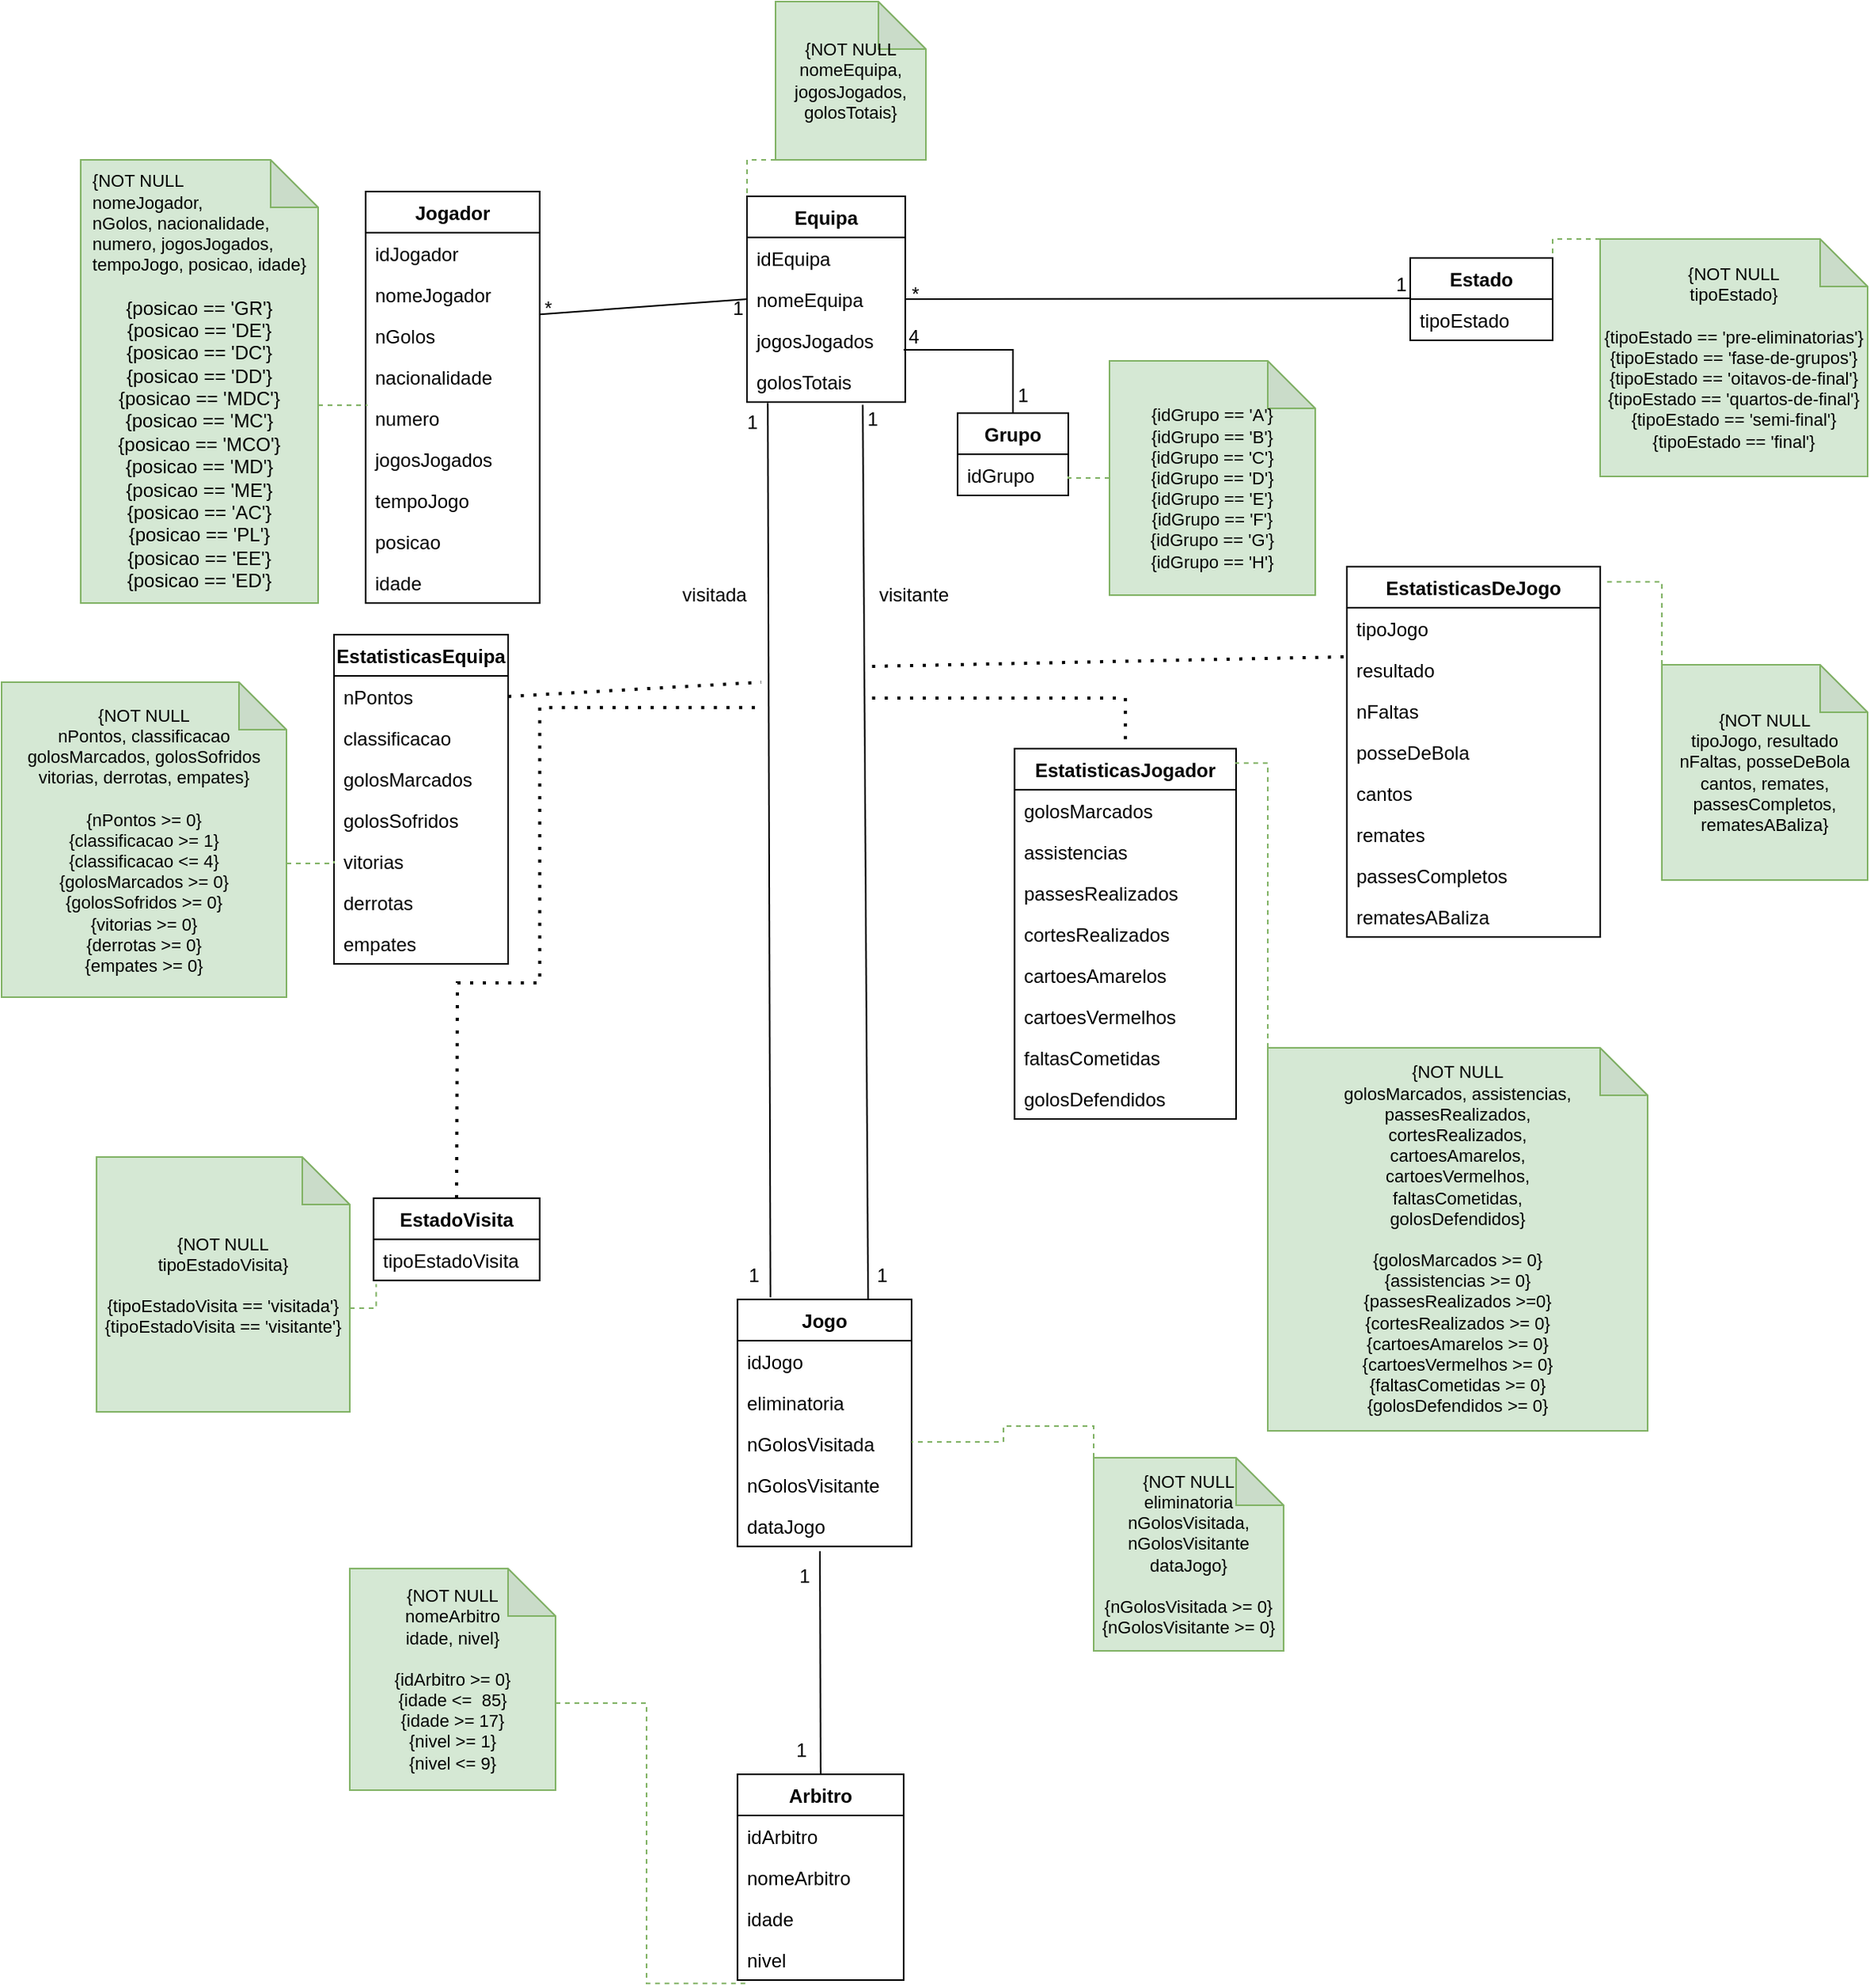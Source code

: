 <mxfile version="20.5.3" type="device"><diagram id="C5RBs43oDa-KdzZeNtuy" name="Page-1"><mxGraphModel dx="2500" dy="2087" grid="1" gridSize="10" guides="1" tooltips="1" connect="1" arrows="1" fold="1" page="1" pageScale="1" pageWidth="827" pageHeight="1169" math="0" shadow="0"><root><mxCell id="WIyWlLk6GJQsqaUBKTNV-0"/><mxCell id="WIyWlLk6GJQsqaUBKTNV-1" parent="WIyWlLk6GJQsqaUBKTNV-0"/><mxCell id="Cz0oybz0g2GYd21km1PJ-0" value="Equipa" style="swimlane;fontStyle=1;align=center;verticalAlign=top;childLayout=stackLayout;horizontal=1;startSize=26;horizontalStack=0;resizeParent=1;resizeParentMax=0;resizeLast=0;collapsible=1;marginBottom=0;" parent="WIyWlLk6GJQsqaUBKTNV-1" vertex="1"><mxGeometry x="281" y="23" width="100" height="130" as="geometry"/></mxCell><mxCell id="uIiAJPPvVpf5JH_94CJn-1" value="idEquipa" style="text;strokeColor=none;fillColor=none;align=left;verticalAlign=top;spacingLeft=4;spacingRight=4;overflow=hidden;rotatable=0;points=[[0,0.5],[1,0.5]];portConstraint=eastwest;" vertex="1" parent="Cz0oybz0g2GYd21km1PJ-0"><mxGeometry y="26" width="100" height="26" as="geometry"/></mxCell><mxCell id="Cz0oybz0g2GYd21km1PJ-7" value="nomeEquipa" style="text;strokeColor=none;fillColor=none;align=left;verticalAlign=top;spacingLeft=4;spacingRight=4;overflow=hidden;rotatable=0;points=[[0,0.5],[1,0.5]];portConstraint=eastwest;fontStyle=0" parent="Cz0oybz0g2GYd21km1PJ-0" vertex="1"><mxGeometry y="52" width="100" height="26" as="geometry"/></mxCell><mxCell id="Cz0oybz0g2GYd21km1PJ-1" value="jogosJogados" style="text;strokeColor=none;fillColor=none;align=left;verticalAlign=top;spacingLeft=4;spacingRight=4;overflow=hidden;rotatable=0;points=[[0,0.5],[1,0.5]];portConstraint=eastwest;" parent="Cz0oybz0g2GYd21km1PJ-0" vertex="1"><mxGeometry y="78" width="100" height="26" as="geometry"/></mxCell><mxCell id="Cz0oybz0g2GYd21km1PJ-4" value="golosTotais" style="text;strokeColor=none;fillColor=none;align=left;verticalAlign=top;spacingLeft=4;spacingRight=4;overflow=hidden;rotatable=0;points=[[0,0.5],[1,0.5]];portConstraint=eastwest;" parent="Cz0oybz0g2GYd21km1PJ-0" vertex="1"><mxGeometry y="104" width="100" height="26" as="geometry"/></mxCell><mxCell id="Cz0oybz0g2GYd21km1PJ-8" value="Jogador" style="swimlane;fontStyle=1;align=center;verticalAlign=top;childLayout=stackLayout;horizontal=1;startSize=26;horizontalStack=0;resizeParent=1;resizeParentMax=0;resizeLast=0;collapsible=1;marginBottom=0;" parent="WIyWlLk6GJQsqaUBKTNV-1" vertex="1"><mxGeometry x="40" y="20" width="110" height="260" as="geometry"/></mxCell><mxCell id="MCsChjTjPJkmf7tyackB-13" value="idJogador" style="text;strokeColor=none;fillColor=none;align=left;verticalAlign=top;spacingLeft=4;spacingRight=4;overflow=hidden;rotatable=0;points=[[0,0.5],[1,0.5]];portConstraint=eastwest;" parent="Cz0oybz0g2GYd21km1PJ-8" vertex="1"><mxGeometry y="26" width="110" height="26" as="geometry"/></mxCell><mxCell id="Cz0oybz0g2GYd21km1PJ-9" value="nomeJogador" style="text;strokeColor=none;fillColor=none;align=left;verticalAlign=top;spacingLeft=4;spacingRight=4;overflow=hidden;rotatable=0;points=[[0,0.5],[1,0.5]];portConstraint=eastwest;" parent="Cz0oybz0g2GYd21km1PJ-8" vertex="1"><mxGeometry y="52" width="110" height="26" as="geometry"/></mxCell><mxCell id="Cz0oybz0g2GYd21km1PJ-12" value="nGolos" style="text;strokeColor=none;fillColor=none;align=left;verticalAlign=top;spacingLeft=4;spacingRight=4;overflow=hidden;rotatable=0;points=[[0,0.5],[1,0.5]];portConstraint=eastwest;" parent="Cz0oybz0g2GYd21km1PJ-8" vertex="1"><mxGeometry y="78" width="110" height="26" as="geometry"/></mxCell><mxCell id="Cz0oybz0g2GYd21km1PJ-13" value="nacionalidade" style="text;strokeColor=none;fillColor=none;align=left;verticalAlign=top;spacingLeft=4;spacingRight=4;overflow=hidden;rotatable=0;points=[[0,0.5],[1,0.5]];portConstraint=eastwest;" parent="Cz0oybz0g2GYd21km1PJ-8" vertex="1"><mxGeometry y="104" width="110" height="26" as="geometry"/></mxCell><mxCell id="Cz0oybz0g2GYd21km1PJ-14" value="numero" style="text;strokeColor=none;fillColor=none;align=left;verticalAlign=top;spacingLeft=4;spacingRight=4;overflow=hidden;rotatable=0;points=[[0,0.5],[1,0.5]];portConstraint=eastwest;" parent="Cz0oybz0g2GYd21km1PJ-8" vertex="1"><mxGeometry y="130" width="110" height="26" as="geometry"/></mxCell><mxCell id="Cz0oybz0g2GYd21km1PJ-15" value="jogosJogados" style="text;strokeColor=none;fillColor=none;align=left;verticalAlign=top;spacingLeft=4;spacingRight=4;overflow=hidden;rotatable=0;points=[[0,0.5],[1,0.5]];portConstraint=eastwest;" parent="Cz0oybz0g2GYd21km1PJ-8" vertex="1"><mxGeometry y="156" width="110" height="26" as="geometry"/></mxCell><mxCell id="Cz0oybz0g2GYd21km1PJ-16" value="tempoJogo" style="text;strokeColor=none;fillColor=none;align=left;verticalAlign=top;spacingLeft=4;spacingRight=4;overflow=hidden;rotatable=0;points=[[0,0.5],[1,0.5]];portConstraint=eastwest;" parent="Cz0oybz0g2GYd21km1PJ-8" vertex="1"><mxGeometry y="182" width="110" height="26" as="geometry"/></mxCell><mxCell id="BTxX9rJVtHDKapwDIA73-15" value="posicao" style="text;strokeColor=none;fillColor=none;align=left;verticalAlign=top;spacingLeft=4;spacingRight=4;overflow=hidden;rotatable=0;points=[[0,0.5],[1,0.5]];portConstraint=eastwest;" parent="Cz0oybz0g2GYd21km1PJ-8" vertex="1"><mxGeometry y="208" width="110" height="26" as="geometry"/></mxCell><mxCell id="MCsChjTjPJkmf7tyackB-9" value="idade" style="text;strokeColor=none;fillColor=none;align=left;verticalAlign=top;spacingLeft=4;spacingRight=4;overflow=hidden;rotatable=0;points=[[0,0.5],[1,0.5]];portConstraint=eastwest;" parent="Cz0oybz0g2GYd21km1PJ-8" vertex="1"><mxGeometry y="234" width="110" height="26" as="geometry"/></mxCell><mxCell id="Cz0oybz0g2GYd21km1PJ-17" value="" style="endArrow=none;html=1;rounded=0;entryX=0;entryY=0.5;entryDx=0;entryDy=0;exitX=1.001;exitY=-0.016;exitDx=0;exitDy=0;exitPerimeter=0;" parent="WIyWlLk6GJQsqaUBKTNV-1" source="Cz0oybz0g2GYd21km1PJ-12" target="Cz0oybz0g2GYd21km1PJ-0" edge="1"><mxGeometry width="50" height="50" relative="1" as="geometry"><mxPoint x="170" y="170" as="sourcePoint"/><mxPoint x="220" y="120" as="targetPoint"/></mxGeometry></mxCell><mxCell id="Cz0oybz0g2GYd21km1PJ-18" value="Jogo" style="swimlane;fontStyle=1;align=center;verticalAlign=top;childLayout=stackLayout;horizontal=1;startSize=26;horizontalStack=0;resizeParent=1;resizeParentMax=0;resizeLast=0;collapsible=1;marginBottom=0;" parent="WIyWlLk6GJQsqaUBKTNV-1" vertex="1"><mxGeometry x="275" y="720" width="110" height="156" as="geometry"/></mxCell><mxCell id="Cz0oybz0g2GYd21km1PJ-22" value="idJogo" style="text;strokeColor=none;fillColor=none;align=left;verticalAlign=top;spacingLeft=4;spacingRight=4;overflow=hidden;rotatable=0;points=[[0,0.5],[1,0.5]];portConstraint=eastwest;" parent="Cz0oybz0g2GYd21km1PJ-18" vertex="1"><mxGeometry y="26" width="110" height="26" as="geometry"/></mxCell><mxCell id="Cz0oybz0g2GYd21km1PJ-33" value="eliminatoria" style="text;strokeColor=none;fillColor=none;align=left;verticalAlign=top;spacingLeft=4;spacingRight=4;overflow=hidden;rotatable=0;points=[[0,0.5],[1,0.5]];portConstraint=eastwest;" parent="Cz0oybz0g2GYd21km1PJ-18" vertex="1"><mxGeometry y="52" width="110" height="26" as="geometry"/></mxCell><mxCell id="BTxX9rJVtHDKapwDIA73-5" value="nGolosVisitada" style="text;strokeColor=none;fillColor=none;align=left;verticalAlign=top;spacingLeft=4;spacingRight=4;overflow=hidden;rotatable=0;points=[[0,0.5],[1,0.5]];portConstraint=eastwest;" parent="Cz0oybz0g2GYd21km1PJ-18" vertex="1"><mxGeometry y="78" width="110" height="26" as="geometry"/></mxCell><mxCell id="BTxX9rJVtHDKapwDIA73-4" value="nGolosVisitante" style="text;strokeColor=none;fillColor=none;align=left;verticalAlign=top;spacingLeft=4;spacingRight=4;overflow=hidden;rotatable=0;points=[[0,0.5],[1,0.5]];portConstraint=eastwest;" parent="Cz0oybz0g2GYd21km1PJ-18" vertex="1"><mxGeometry y="104" width="110" height="26" as="geometry"/></mxCell><mxCell id="BTxX9rJVtHDKapwDIA73-6" value="dataJogo" style="text;strokeColor=none;fillColor=none;align=left;verticalAlign=top;spacingLeft=4;spacingRight=4;overflow=hidden;rotatable=0;points=[[0,0.5],[1,0.5]];portConstraint=eastwest;" parent="Cz0oybz0g2GYd21km1PJ-18" vertex="1"><mxGeometry y="130" width="110" height="26" as="geometry"/></mxCell><mxCell id="Cz0oybz0g2GYd21km1PJ-34" value="" style="endArrow=none;html=1;rounded=0;entryX=0.131;entryY=1.023;entryDx=0;entryDy=0;entryPerimeter=0;exitX=0.189;exitY=-0.009;exitDx=0;exitDy=0;exitPerimeter=0;" parent="WIyWlLk6GJQsqaUBKTNV-1" source="Cz0oybz0g2GYd21km1PJ-18" target="Cz0oybz0g2GYd21km1PJ-4" edge="1"><mxGeometry width="50" height="50" relative="1" as="geometry"><mxPoint x="280" y="440" as="sourcePoint"/><mxPoint x="330" y="390" as="targetPoint"/></mxGeometry></mxCell><mxCell id="Cz0oybz0g2GYd21km1PJ-35" value="" style="endArrow=none;html=1;rounded=0;entryX=0.731;entryY=1.068;entryDx=0;entryDy=0;entryPerimeter=0;exitX=0.75;exitY=0;exitDx=0;exitDy=0;" parent="WIyWlLk6GJQsqaUBKTNV-1" source="Cz0oybz0g2GYd21km1PJ-18" target="Cz0oybz0g2GYd21km1PJ-4" edge="1"><mxGeometry width="50" height="50" relative="1" as="geometry"><mxPoint x="280" y="440" as="sourcePoint"/><mxPoint x="330" y="390" as="targetPoint"/></mxGeometry></mxCell><mxCell id="Cz0oybz0g2GYd21km1PJ-36" value="visitada" style="text;html=1;align=center;verticalAlign=middle;resizable=0;points=[];autosize=1;strokeColor=none;fillColor=none;" parent="WIyWlLk6GJQsqaUBKTNV-1" vertex="1"><mxGeometry x="230" y="260" width="60" height="30" as="geometry"/></mxCell><mxCell id="Cz0oybz0g2GYd21km1PJ-38" value="visitante" style="text;html=1;align=center;verticalAlign=middle;resizable=0;points=[];autosize=1;strokeColor=none;fillColor=none;" parent="WIyWlLk6GJQsqaUBKTNV-1" vertex="1"><mxGeometry x="351" y="260" width="70" height="30" as="geometry"/></mxCell><mxCell id="Cz0oybz0g2GYd21km1PJ-39" value="EstatisticasEquipa" style="swimlane;fontStyle=1;align=center;verticalAlign=top;childLayout=stackLayout;horizontal=1;startSize=26;horizontalStack=0;resizeParent=1;resizeParentMax=0;resizeLast=0;collapsible=1;marginBottom=0;" parent="WIyWlLk6GJQsqaUBKTNV-1" vertex="1"><mxGeometry x="20" y="300" width="110" height="208" as="geometry"/></mxCell><mxCell id="Cz0oybz0g2GYd21km1PJ-40" value="nPontos" style="text;strokeColor=none;fillColor=none;align=left;verticalAlign=top;spacingLeft=4;spacingRight=4;overflow=hidden;rotatable=0;points=[[0,0.5],[1,0.5]];portConstraint=eastwest;" parent="Cz0oybz0g2GYd21km1PJ-39" vertex="1"><mxGeometry y="26" width="110" height="26" as="geometry"/></mxCell><mxCell id="Cz0oybz0g2GYd21km1PJ-43" value="classificacao" style="text;strokeColor=none;fillColor=none;align=left;verticalAlign=top;spacingLeft=4;spacingRight=4;overflow=hidden;rotatable=0;points=[[0,0.5],[1,0.5]];portConstraint=eastwest;" parent="Cz0oybz0g2GYd21km1PJ-39" vertex="1"><mxGeometry y="52" width="110" height="26" as="geometry"/></mxCell><mxCell id="Cz0oybz0g2GYd21km1PJ-45" value="golosMarcados" style="text;strokeColor=none;fillColor=none;align=left;verticalAlign=top;spacingLeft=4;spacingRight=4;overflow=hidden;rotatable=0;points=[[0,0.5],[1,0.5]];portConstraint=eastwest;" parent="Cz0oybz0g2GYd21km1PJ-39" vertex="1"><mxGeometry y="78" width="110" height="26" as="geometry"/></mxCell><mxCell id="Cz0oybz0g2GYd21km1PJ-46" value="golosSofridos" style="text;strokeColor=none;fillColor=none;align=left;verticalAlign=top;spacingLeft=4;spacingRight=4;overflow=hidden;rotatable=0;points=[[0,0.5],[1,0.5]];portConstraint=eastwest;" parent="Cz0oybz0g2GYd21km1PJ-39" vertex="1"><mxGeometry y="104" width="110" height="26" as="geometry"/></mxCell><mxCell id="Cz0oybz0g2GYd21km1PJ-47" value="vitorias" style="text;strokeColor=none;fillColor=none;align=left;verticalAlign=top;spacingLeft=4;spacingRight=4;overflow=hidden;rotatable=0;points=[[0,0.5],[1,0.5]];portConstraint=eastwest;" parent="Cz0oybz0g2GYd21km1PJ-39" vertex="1"><mxGeometry y="130" width="110" height="26" as="geometry"/></mxCell><mxCell id="Cz0oybz0g2GYd21km1PJ-48" value="derrotas" style="text;strokeColor=none;fillColor=none;align=left;verticalAlign=top;spacingLeft=4;spacingRight=4;overflow=hidden;rotatable=0;points=[[0,0.5],[1,0.5]];portConstraint=eastwest;" parent="Cz0oybz0g2GYd21km1PJ-39" vertex="1"><mxGeometry y="156" width="110" height="26" as="geometry"/></mxCell><mxCell id="Cz0oybz0g2GYd21km1PJ-49" value="empates" style="text;strokeColor=none;fillColor=none;align=left;verticalAlign=top;spacingLeft=4;spacingRight=4;overflow=hidden;rotatable=0;points=[[0,0.5],[1,0.5]];portConstraint=eastwest;" parent="Cz0oybz0g2GYd21km1PJ-39" vertex="1"><mxGeometry y="182" width="110" height="26" as="geometry"/></mxCell><mxCell id="Cz0oybz0g2GYd21km1PJ-50" value="" style="endArrow=none;dashed=1;html=1;dashPattern=1 3;strokeWidth=2;rounded=0;exitX=1;exitY=0.5;exitDx=0;exitDy=0;" parent="WIyWlLk6GJQsqaUBKTNV-1" source="Cz0oybz0g2GYd21km1PJ-40" edge="1"><mxGeometry width="50" height="50" relative="1" as="geometry"><mxPoint x="220" y="390" as="sourcePoint"/><mxPoint x="290" y="330" as="targetPoint"/></mxGeometry></mxCell><mxCell id="Cz0oybz0g2GYd21km1PJ-51" value="*" style="text;html=1;align=center;verticalAlign=middle;resizable=0;points=[];autosize=1;strokeColor=none;fillColor=none;" parent="WIyWlLk6GJQsqaUBKTNV-1" vertex="1"><mxGeometry x="140" y="79" width="30" height="30" as="geometry"/></mxCell><mxCell id="Cz0oybz0g2GYd21km1PJ-52" value="1" style="text;html=1;align=center;verticalAlign=middle;resizable=0;points=[];autosize=1;strokeColor=none;fillColor=none;" parent="WIyWlLk6GJQsqaUBKTNV-1" vertex="1"><mxGeometry x="260" y="79" width="30" height="30" as="geometry"/></mxCell><mxCell id="Cz0oybz0g2GYd21km1PJ-53" value="Estado" style="swimlane;fontStyle=1;align=center;verticalAlign=top;childLayout=stackLayout;horizontal=1;startSize=26;horizontalStack=0;resizeParent=1;resizeParentMax=0;resizeLast=0;collapsible=1;marginBottom=0;" parent="WIyWlLk6GJQsqaUBKTNV-1" vertex="1"><mxGeometry x="700" y="62" width="90" height="52" as="geometry"/></mxCell><mxCell id="Cz0oybz0g2GYd21km1PJ-54" value="tipoEstado" style="text;strokeColor=none;fillColor=none;align=left;verticalAlign=top;spacingLeft=4;spacingRight=4;overflow=hidden;rotatable=0;points=[[0,0.5],[1,0.5]];portConstraint=eastwest;" parent="Cz0oybz0g2GYd21km1PJ-53" vertex="1"><mxGeometry y="26" width="90" height="26" as="geometry"/></mxCell><mxCell id="Cz0oybz0g2GYd21km1PJ-57" value="Grupo" style="swimlane;fontStyle=1;align=center;verticalAlign=top;childLayout=stackLayout;horizontal=1;startSize=26;horizontalStack=0;resizeParent=1;resizeParentMax=0;resizeLast=0;collapsible=1;marginBottom=0;" parent="WIyWlLk6GJQsqaUBKTNV-1" vertex="1"><mxGeometry x="414" y="160" width="70" height="52" as="geometry"/></mxCell><mxCell id="Cz0oybz0g2GYd21km1PJ-58" value="idGrupo" style="text;strokeColor=none;fillColor=none;align=left;verticalAlign=top;spacingLeft=4;spacingRight=4;overflow=hidden;rotatable=0;points=[[0,0.5],[1,0.5]];portConstraint=eastwest;" parent="Cz0oybz0g2GYd21km1PJ-57" vertex="1"><mxGeometry y="26" width="70" height="26" as="geometry"/></mxCell><mxCell id="Cz0oybz0g2GYd21km1PJ-61" value="" style="endArrow=none;html=1;rounded=0;exitX=1;exitY=0.5;exitDx=0;exitDy=0;entryX=0.002;entryY=-0.018;entryDx=0;entryDy=0;entryPerimeter=0;" parent="WIyWlLk6GJQsqaUBKTNV-1" source="Cz0oybz0g2GYd21km1PJ-7" target="Cz0oybz0g2GYd21km1PJ-54" edge="1"><mxGeometry width="50" height="50" relative="1" as="geometry"><mxPoint x="430" y="140" as="sourcePoint"/><mxPoint x="480" y="90" as="targetPoint"/></mxGeometry></mxCell><mxCell id="Cz0oybz0g2GYd21km1PJ-62" value="" style="endArrow=none;html=1;rounded=0;entryX=0.5;entryY=0;entryDx=0;entryDy=0;" parent="WIyWlLk6GJQsqaUBKTNV-1" target="Cz0oybz0g2GYd21km1PJ-57" edge="1"><mxGeometry width="50" height="50" relative="1" as="geometry"><mxPoint x="380" y="120" as="sourcePoint"/><mxPoint x="430" y="120" as="targetPoint"/><Array as="points"><mxPoint x="449" y="120"/></Array></mxGeometry></mxCell><mxCell id="Cz0oybz0g2GYd21km1PJ-71" value="*" style="text;html=1;align=center;verticalAlign=middle;resizable=0;points=[];autosize=1;strokeColor=none;fillColor=none;" parent="WIyWlLk6GJQsqaUBKTNV-1" vertex="1"><mxGeometry x="372" y="70" width="30" height="30" as="geometry"/></mxCell><mxCell id="Cz0oybz0g2GYd21km1PJ-72" value="1" style="text;html=1;align=center;verticalAlign=middle;resizable=0;points=[];autosize=1;strokeColor=none;fillColor=none;" parent="WIyWlLk6GJQsqaUBKTNV-1" vertex="1"><mxGeometry x="679" y="64" width="30" height="30" as="geometry"/></mxCell><mxCell id="Cz0oybz0g2GYd21km1PJ-73" value="4" style="text;html=1;align=center;verticalAlign=middle;resizable=0;points=[];autosize=1;strokeColor=none;fillColor=none;" parent="WIyWlLk6GJQsqaUBKTNV-1" vertex="1"><mxGeometry x="371" y="97" width="30" height="30" as="geometry"/></mxCell><mxCell id="Cz0oybz0g2GYd21km1PJ-74" value="1" style="text;html=1;align=center;verticalAlign=middle;resizable=0;points=[];autosize=1;strokeColor=none;fillColor=none;" parent="WIyWlLk6GJQsqaUBKTNV-1" vertex="1"><mxGeometry x="440" y="134" width="30" height="30" as="geometry"/></mxCell><mxCell id="Cz0oybz0g2GYd21km1PJ-75" value="1" style="text;html=1;align=center;verticalAlign=middle;resizable=0;points=[];autosize=1;strokeColor=none;fillColor=none;" parent="WIyWlLk6GJQsqaUBKTNV-1" vertex="1"><mxGeometry x="269" y="151" width="30" height="30" as="geometry"/></mxCell><mxCell id="Cz0oybz0g2GYd21km1PJ-76" value="1" style="text;html=1;align=center;verticalAlign=middle;resizable=0;points=[];autosize=1;strokeColor=none;fillColor=none;" parent="WIyWlLk6GJQsqaUBKTNV-1" vertex="1"><mxGeometry x="345" y="149" width="30" height="30" as="geometry"/></mxCell><mxCell id="Cz0oybz0g2GYd21km1PJ-77" value="1" style="text;html=1;align=center;verticalAlign=middle;resizable=0;points=[];autosize=1;strokeColor=none;fillColor=none;" parent="WIyWlLk6GJQsqaUBKTNV-1" vertex="1"><mxGeometry x="270" y="690" width="30" height="30" as="geometry"/></mxCell><mxCell id="BTxX9rJVtHDKapwDIA73-0" value="EstatisticasDeJogo" style="swimlane;fontStyle=1;align=center;verticalAlign=top;childLayout=stackLayout;horizontal=1;startSize=26;horizontalStack=0;resizeParent=1;resizeParentMax=0;resizeLast=0;collapsible=1;marginBottom=0;" parent="WIyWlLk6GJQsqaUBKTNV-1" vertex="1"><mxGeometry x="660" y="257" width="160" height="234" as="geometry"/></mxCell><mxCell id="Cz0oybz0g2GYd21km1PJ-44" value="tipoJogo" style="text;strokeColor=none;fillColor=none;align=left;verticalAlign=top;spacingLeft=4;spacingRight=4;overflow=hidden;rotatable=0;points=[[0,0.5],[1,0.5]];portConstraint=eastwest;" parent="BTxX9rJVtHDKapwDIA73-0" vertex="1"><mxGeometry y="26" width="160" height="26" as="geometry"/></mxCell><mxCell id="Cz0oybz0g2GYd21km1PJ-23" value="resultado" style="text;strokeColor=none;fillColor=none;align=left;verticalAlign=top;spacingLeft=4;spacingRight=4;overflow=hidden;rotatable=0;points=[[0,0.5],[1,0.5]];portConstraint=eastwest;" parent="BTxX9rJVtHDKapwDIA73-0" vertex="1"><mxGeometry y="52" width="160" height="26" as="geometry"/></mxCell><mxCell id="Cz0oybz0g2GYd21km1PJ-24" value="nFaltas" style="text;strokeColor=none;fillColor=none;align=left;verticalAlign=top;spacingLeft=4;spacingRight=4;overflow=hidden;rotatable=0;points=[[0,0.5],[1,0.5]];portConstraint=eastwest;" parent="BTxX9rJVtHDKapwDIA73-0" vertex="1"><mxGeometry y="78" width="160" height="26" as="geometry"/></mxCell><mxCell id="Cz0oybz0g2GYd21km1PJ-25" value="posseDeBola" style="text;strokeColor=none;fillColor=none;align=left;verticalAlign=top;spacingLeft=4;spacingRight=4;overflow=hidden;rotatable=0;points=[[0,0.5],[1,0.5]];portConstraint=eastwest;" parent="BTxX9rJVtHDKapwDIA73-0" vertex="1"><mxGeometry y="104" width="160" height="26" as="geometry"/></mxCell><mxCell id="Cz0oybz0g2GYd21km1PJ-28" value="cantos" style="text;strokeColor=none;fillColor=none;align=left;verticalAlign=top;spacingLeft=4;spacingRight=4;overflow=hidden;rotatable=0;points=[[0,0.5],[1,0.5]];portConstraint=eastwest;" parent="BTxX9rJVtHDKapwDIA73-0" vertex="1"><mxGeometry y="130" width="160" height="26" as="geometry"/></mxCell><mxCell id="Cz0oybz0g2GYd21km1PJ-29" value="remates" style="text;strokeColor=none;fillColor=none;align=left;verticalAlign=top;spacingLeft=4;spacingRight=4;overflow=hidden;rotatable=0;points=[[0,0.5],[1,0.5]];portConstraint=eastwest;" parent="BTxX9rJVtHDKapwDIA73-0" vertex="1"><mxGeometry y="156" width="160" height="26" as="geometry"/></mxCell><mxCell id="Cz0oybz0g2GYd21km1PJ-31" value="passesCompletos" style="text;strokeColor=none;fillColor=none;align=left;verticalAlign=top;spacingLeft=4;spacingRight=4;overflow=hidden;rotatable=0;points=[[0,0.5],[1,0.5]];portConstraint=eastwest;" parent="BTxX9rJVtHDKapwDIA73-0" vertex="1"><mxGeometry y="182" width="160" height="26" as="geometry"/></mxCell><mxCell id="Cz0oybz0g2GYd21km1PJ-30" value="rematesABaliza" style="text;strokeColor=none;fillColor=none;align=left;verticalAlign=top;spacingLeft=4;spacingRight=4;overflow=hidden;rotatable=0;points=[[0,0.5],[1,0.5]];portConstraint=eastwest;" parent="BTxX9rJVtHDKapwDIA73-0" vertex="1"><mxGeometry y="208" width="160" height="26" as="geometry"/></mxCell><mxCell id="BTxX9rJVtHDKapwDIA73-8" value="" style="endArrow=none;dashed=1;html=1;dashPattern=1 3;strokeWidth=2;rounded=0;entryX=-0.012;entryY=0.192;entryDx=0;entryDy=0;entryPerimeter=0;" parent="WIyWlLk6GJQsqaUBKTNV-1" target="Cz0oybz0g2GYd21km1PJ-23" edge="1"><mxGeometry width="50" height="50" relative="1" as="geometry"><mxPoint x="360" y="320" as="sourcePoint"/><mxPoint x="410" y="320" as="targetPoint"/></mxGeometry></mxCell><mxCell id="BTxX9rJVtHDKapwDIA73-9" value="EstatisticasJogador" style="swimlane;fontStyle=1;align=center;verticalAlign=top;childLayout=stackLayout;horizontal=1;startSize=26;horizontalStack=0;resizeParent=1;resizeParentMax=0;resizeLast=0;collapsible=1;marginBottom=0;" parent="WIyWlLk6GJQsqaUBKTNV-1" vertex="1"><mxGeometry x="450" y="372" width="140" height="234" as="geometry"/></mxCell><mxCell id="AMmt4BBVP2FqLpOUacI2-0" value="golosMarcados" style="text;strokeColor=none;fillColor=none;align=left;verticalAlign=top;spacingLeft=4;spacingRight=4;overflow=hidden;rotatable=0;points=[[0,0.5],[1,0.5]];portConstraint=eastwest;" parent="BTxX9rJVtHDKapwDIA73-9" vertex="1"><mxGeometry y="26" width="140" height="26" as="geometry"/></mxCell><mxCell id="AMmt4BBVP2FqLpOUacI2-1" value="assistencias" style="text;strokeColor=none;fillColor=none;align=left;verticalAlign=top;spacingLeft=4;spacingRight=4;overflow=hidden;rotatable=0;points=[[0,0.5],[1,0.5]];portConstraint=eastwest;" parent="BTxX9rJVtHDKapwDIA73-9" vertex="1"><mxGeometry y="52" width="140" height="26" as="geometry"/></mxCell><mxCell id="AMmt4BBVP2FqLpOUacI2-2" value="passesRealizados" style="text;strokeColor=none;fillColor=none;align=left;verticalAlign=top;spacingLeft=4;spacingRight=4;overflow=hidden;rotatable=0;points=[[0,0.5],[1,0.5]];portConstraint=eastwest;" parent="BTxX9rJVtHDKapwDIA73-9" vertex="1"><mxGeometry y="78" width="140" height="26" as="geometry"/></mxCell><mxCell id="AMmt4BBVP2FqLpOUacI2-3" value="cortesRealizados" style="text;strokeColor=none;fillColor=none;align=left;verticalAlign=top;spacingLeft=4;spacingRight=4;overflow=hidden;rotatable=0;points=[[0,0.5],[1,0.5]];portConstraint=eastwest;" parent="BTxX9rJVtHDKapwDIA73-9" vertex="1"><mxGeometry y="104" width="140" height="26" as="geometry"/></mxCell><mxCell id="Cz0oybz0g2GYd21km1PJ-26" value="cartoesAmarelos" style="text;strokeColor=none;fillColor=none;align=left;verticalAlign=top;spacingLeft=4;spacingRight=4;overflow=hidden;rotatable=0;points=[[0,0.5],[1,0.5]];portConstraint=eastwest;" parent="BTxX9rJVtHDKapwDIA73-9" vertex="1"><mxGeometry y="130" width="140" height="26" as="geometry"/></mxCell><mxCell id="Cz0oybz0g2GYd21km1PJ-27" value="cartoesVermelhos" style="text;strokeColor=none;fillColor=none;align=left;verticalAlign=top;spacingLeft=4;spacingRight=4;overflow=hidden;rotatable=0;points=[[0,0.5],[1,0.5]];portConstraint=eastwest;" parent="BTxX9rJVtHDKapwDIA73-9" vertex="1"><mxGeometry y="156" width="140" height="26" as="geometry"/></mxCell><mxCell id="BTxX9rJVtHDKapwDIA73-13" value="faltasCometidas" style="text;strokeColor=none;fillColor=none;align=left;verticalAlign=top;spacingLeft=4;spacingRight=4;overflow=hidden;rotatable=0;points=[[0,0.5],[1,0.5]];portConstraint=eastwest;" parent="BTxX9rJVtHDKapwDIA73-9" vertex="1"><mxGeometry y="182" width="140" height="26" as="geometry"/></mxCell><mxCell id="AMmt4BBVP2FqLpOUacI2-4" value="golosDefendidos" style="text;strokeColor=none;fillColor=none;align=left;verticalAlign=top;spacingLeft=4;spacingRight=4;overflow=hidden;rotatable=0;points=[[0,0.5],[1,0.5]];portConstraint=eastwest;" parent="BTxX9rJVtHDKapwDIA73-9" vertex="1"><mxGeometry y="208" width="140" height="26" as="geometry"/></mxCell><mxCell id="BTxX9rJVtHDKapwDIA73-16" value="" style="endArrow=none;dashed=1;html=1;dashPattern=1 3;strokeWidth=2;rounded=0;entryX=0.5;entryY=0;entryDx=0;entryDy=0;" parent="WIyWlLk6GJQsqaUBKTNV-1" target="BTxX9rJVtHDKapwDIA73-9" edge="1"><mxGeometry width="50" height="50" relative="1" as="geometry"><mxPoint x="360" y="340" as="sourcePoint"/><mxPoint x="440" y="340" as="targetPoint"/><Array as="points"><mxPoint x="520" y="340"/></Array></mxGeometry></mxCell><mxCell id="MCsChjTjPJkmf7tyackB-4" value="Arbitro" style="swimlane;fontStyle=1;align=center;verticalAlign=top;childLayout=stackLayout;horizontal=1;startSize=26;horizontalStack=0;resizeParent=1;resizeParentMax=0;resizeLast=0;collapsible=1;marginBottom=0;" parent="WIyWlLk6GJQsqaUBKTNV-1" vertex="1"><mxGeometry x="275" y="1020" width="105" height="130" as="geometry"/></mxCell><mxCell id="MCsChjTjPJkmf7tyackB-5" value="idArbitro" style="text;strokeColor=none;fillColor=none;align=left;verticalAlign=top;spacingLeft=4;spacingRight=4;overflow=hidden;rotatable=0;points=[[0,0.5],[1,0.5]];portConstraint=eastwest;" parent="MCsChjTjPJkmf7tyackB-4" vertex="1"><mxGeometry y="26" width="105" height="26" as="geometry"/></mxCell><mxCell id="MCsChjTjPJkmf7tyackB-8" value="nomeArbitro" style="text;strokeColor=none;fillColor=none;align=left;verticalAlign=top;spacingLeft=4;spacingRight=4;overflow=hidden;rotatable=0;points=[[0,0.5],[1,0.5]];portConstraint=eastwest;" parent="MCsChjTjPJkmf7tyackB-4" vertex="1"><mxGeometry y="52" width="105" height="26" as="geometry"/></mxCell><mxCell id="MCsChjTjPJkmf7tyackB-23" value="idade" style="text;strokeColor=none;fillColor=none;align=left;verticalAlign=top;spacingLeft=4;spacingRight=4;overflow=hidden;rotatable=0;points=[[0,0.5],[1,0.5]];portConstraint=eastwest;" parent="MCsChjTjPJkmf7tyackB-4" vertex="1"><mxGeometry y="78" width="105" height="26" as="geometry"/></mxCell><mxCell id="MCsChjTjPJkmf7tyackB-24" value="nivel" style="text;strokeColor=none;fillColor=none;align=left;verticalAlign=top;spacingLeft=4;spacingRight=4;overflow=hidden;rotatable=0;points=[[0,0.5],[1,0.5]];portConstraint=eastwest;" parent="MCsChjTjPJkmf7tyackB-4" vertex="1"><mxGeometry y="104" width="105" height="26" as="geometry"/></mxCell><mxCell id="MCsChjTjPJkmf7tyackB-10" value="" style="endArrow=none;html=1;rounded=0;entryX=0.473;entryY=1.115;entryDx=0;entryDy=0;entryPerimeter=0;exitX=0.5;exitY=0;exitDx=0;exitDy=0;" parent="WIyWlLk6GJQsqaUBKTNV-1" source="MCsChjTjPJkmf7tyackB-4" target="BTxX9rJVtHDKapwDIA73-6" edge="1"><mxGeometry width="50" height="50" relative="1" as="geometry"><mxPoint x="300" y="630" as="sourcePoint"/><mxPoint x="350" y="580" as="targetPoint"/></mxGeometry></mxCell><mxCell id="MCsChjTjPJkmf7tyackB-11" value="1" style="text;html=1;align=center;verticalAlign=middle;resizable=0;points=[];autosize=1;strokeColor=none;fillColor=none;" parent="WIyWlLk6GJQsqaUBKTNV-1" vertex="1"><mxGeometry x="351" y="690" width="30" height="30" as="geometry"/></mxCell><mxCell id="MCsChjTjPJkmf7tyackB-12" value="1" style="text;html=1;align=center;verticalAlign=middle;resizable=0;points=[];autosize=1;strokeColor=none;fillColor=none;" parent="WIyWlLk6GJQsqaUBKTNV-1" vertex="1"><mxGeometry x="300" y="990" width="30" height="30" as="geometry"/></mxCell><mxCell id="MCsChjTjPJkmf7tyackB-15" value="EstadoVisita" style="swimlane;fontStyle=1;align=center;verticalAlign=top;childLayout=stackLayout;horizontal=1;startSize=26;horizontalStack=0;resizeParent=1;resizeParentMax=0;resizeLast=0;collapsible=1;marginBottom=0;" parent="WIyWlLk6GJQsqaUBKTNV-1" vertex="1"><mxGeometry x="45" y="656" width="105" height="52" as="geometry"/></mxCell><mxCell id="MCsChjTjPJkmf7tyackB-16" value="tipoEstadoVisita" style="text;strokeColor=none;fillColor=none;align=left;verticalAlign=top;spacingLeft=4;spacingRight=4;overflow=hidden;rotatable=0;points=[[0,0.5],[1,0.5]];portConstraint=eastwest;" parent="MCsChjTjPJkmf7tyackB-15" vertex="1"><mxGeometry y="26" width="105" height="26" as="geometry"/></mxCell><mxCell id="MCsChjTjPJkmf7tyackB-19" value="" style="endArrow=none;dashed=1;html=1;dashPattern=1 3;strokeWidth=2;rounded=0;exitX=0.5;exitY=0;exitDx=0;exitDy=0;" parent="WIyWlLk6GJQsqaUBKTNV-1" source="MCsChjTjPJkmf7tyackB-15" edge="1"><mxGeometry width="50" height="50" relative="1" as="geometry"><mxPoint x="160" y="610" as="sourcePoint"/><mxPoint x="290" y="346" as="targetPoint"/><Array as="points"><mxPoint x="98" y="520"/><mxPoint x="150" y="520"/><mxPoint x="150" y="346"/><mxPoint x="200" y="346"/></Array></mxGeometry></mxCell><mxCell id="5pW4KjzfLhzGk6P9YtfJ-19" style="edgeStyle=orthogonalEdgeStyle;rounded=0;orthogonalLoop=1;jettySize=auto;html=1;exitX=0;exitY=0;exitDx=150;exitDy=155;exitPerimeter=0;entryX=0.011;entryY=0.185;entryDx=0;entryDy=0;entryPerimeter=0;dashed=1;fontSize=11;endArrow=none;endFill=0;fillColor=#d5e8d4;strokeColor=#82b366;" parent="WIyWlLk6GJQsqaUBKTNV-1" source="5pW4KjzfLhzGk6P9YtfJ-1" target="Cz0oybz0g2GYd21km1PJ-14" edge="1"><mxGeometry relative="1" as="geometry"/></mxCell><mxCell id="5pW4KjzfLhzGk6P9YtfJ-1" value="&lt;div style=&quot;text-align: left; font-size: 11px;&quot;&gt;&lt;span style=&quot;background-color: initial;&quot;&gt;&lt;font style=&quot;font-size: 11px;&quot;&gt;{NOT NULL&lt;/font&gt;&lt;/span&gt;&lt;/div&gt;&lt;font style=&quot;font-size: 11px;&quot;&gt;&lt;span style=&quot;&quot;&gt;&lt;div style=&quot;text-align: left;&quot;&gt;&lt;span style=&quot;background-color: initial;&quot;&gt;nomeJogador,&lt;/span&gt;&lt;/div&gt;&lt;/span&gt;&lt;span style=&quot;&quot;&gt;&lt;div style=&quot;text-align: left;&quot;&gt;&lt;span style=&quot;background-color: initial;&quot;&gt;nGolos,&amp;nbsp;&lt;/span&gt;&lt;span style=&quot;background-color: initial;&quot;&gt;nacionalidade,&lt;/span&gt;&lt;/div&gt;&lt;/span&gt;&lt;span style=&quot;&quot;&gt;&lt;div style=&quot;text-align: left;&quot;&gt;&lt;span style=&quot;background-color: initial;&quot;&gt;numero,&amp;nbsp;&lt;/span&gt;&lt;span style=&quot;background-color: initial;&quot;&gt;jogosJogados,&lt;/span&gt;&lt;/div&gt;&lt;/span&gt;&lt;span style=&quot;&quot;&gt;&lt;div style=&quot;text-align: left;&quot;&gt;&lt;span style=&quot;background-color: initial;&quot;&gt;tempoJogo,&amp;nbsp;&lt;/span&gt;&lt;span style=&quot;background-color: initial;&quot;&gt;posicao,&amp;nbsp;&lt;/span&gt;&lt;span style=&quot;background-color: initial;&quot;&gt;idade&lt;/span&gt;&lt;span style=&quot;background-color: initial;&quot;&gt;}&lt;/span&gt;&lt;/div&gt;&lt;/span&gt;&lt;/font&gt;&lt;div style=&quot;text-align: left; font-size: 11px;&quot;&gt;&lt;br&gt;&lt;/div&gt;{posicao == 'GR'}&lt;br&gt;{posicao == 'DE'}&lt;br&gt;{posicao == 'DC'}&lt;br&gt;{posicao == 'DD'}&lt;br&gt;{posicao == 'MDC'}&lt;br&gt;{posicao == 'MC'}&lt;br&gt;{posicao == 'MCO'}&lt;br&gt;{posicao == 'MD'}&lt;br&gt;{posicao == 'ME'}&lt;br&gt;{posicao == 'AC'}&lt;br&gt;{posicao == 'PL'}&lt;br&gt;{posicao == 'EE'}&lt;br&gt;{posicao == 'ED'}" style="shape=note;whiteSpace=wrap;html=1;backgroundOutline=1;darkOpacity=0.05;fillColor=#d5e8d4;strokeColor=#82b366;" parent="WIyWlLk6GJQsqaUBKTNV-1" vertex="1"><mxGeometry x="-140" width="150" height="280" as="geometry"/></mxCell><mxCell id="5pW4KjzfLhzGk6P9YtfJ-16" style="edgeStyle=orthogonalEdgeStyle;rounded=0;orthogonalLoop=1;jettySize=auto;html=1;exitX=0;exitY=1;exitDx=0;exitDy=0;exitPerimeter=0;entryX=0;entryY=0;entryDx=0;entryDy=0;dashed=1;fontSize=11;endArrow=none;endFill=0;fillColor=#d5e8d4;strokeColor=#82b366;" parent="WIyWlLk6GJQsqaUBKTNV-1" source="5pW4KjzfLhzGk6P9YtfJ-3" target="Cz0oybz0g2GYd21km1PJ-0" edge="1"><mxGeometry relative="1" as="geometry"/></mxCell><mxCell id="5pW4KjzfLhzGk6P9YtfJ-3" value="{NOT NULL&lt;br&gt;nomeEquipa, jogosJogados, golosTotais}" style="shape=note;whiteSpace=wrap;html=1;backgroundOutline=1;darkOpacity=0.05;fontSize=11;fillColor=#d5e8d4;strokeColor=#82b366;" parent="WIyWlLk6GJQsqaUBKTNV-1" vertex="1"><mxGeometry x="299" y="-100" width="95" height="100" as="geometry"/></mxCell><mxCell id="5pW4KjzfLhzGk6P9YtfJ-18" style="edgeStyle=orthogonalEdgeStyle;rounded=0;orthogonalLoop=1;jettySize=auto;html=1;exitX=0;exitY=0.5;exitDx=0;exitDy=0;exitPerimeter=0;entryX=1;entryY=0.5;entryDx=0;entryDy=0;dashed=1;fontSize=11;endArrow=none;endFill=0;fillColor=#d5e8d4;strokeColor=#82b366;" parent="WIyWlLk6GJQsqaUBKTNV-1" source="5pW4KjzfLhzGk6P9YtfJ-4" target="Cz0oybz0g2GYd21km1PJ-58" edge="1"><mxGeometry relative="1" as="geometry"/></mxCell><mxCell id="5pW4KjzfLhzGk6P9YtfJ-4" value="&lt;br&gt;{idGrupo == 'A'}&lt;br&gt;{idGrupo == 'B'}&lt;br&gt;{idGrupo == 'C'}&lt;br&gt;{idGrupo == 'D'}&lt;br&gt;{idGrupo == 'E'}&lt;br&gt;{idGrupo == 'F'}&lt;br&gt;{idGrupo == 'G'}&lt;br&gt;{idGrupo == 'H'}" style="shape=note;whiteSpace=wrap;html=1;backgroundOutline=1;darkOpacity=0.05;fontSize=11;fillColor=#d5e8d4;strokeColor=#82b366;" parent="WIyWlLk6GJQsqaUBKTNV-1" vertex="1"><mxGeometry x="510" y="127" width="130" height="148" as="geometry"/></mxCell><mxCell id="5pW4KjzfLhzGk6P9YtfJ-15" style="edgeStyle=orthogonalEdgeStyle;rounded=0;orthogonalLoop=1;jettySize=auto;html=1;exitX=0;exitY=0;exitDx=0;exitDy=0;exitPerimeter=0;entryX=1;entryY=0;entryDx=0;entryDy=0;dashed=1;fontSize=11;endArrow=none;endFill=0;fillColor=#d5e8d4;strokeColor=#82b366;" parent="WIyWlLk6GJQsqaUBKTNV-1" source="5pW4KjzfLhzGk6P9YtfJ-5" target="Cz0oybz0g2GYd21km1PJ-53" edge="1"><mxGeometry relative="1" as="geometry"/></mxCell><mxCell id="5pW4KjzfLhzGk6P9YtfJ-5" value="{NOT NULL&lt;br&gt;tipoEstado}&lt;br&gt;&lt;br&gt;{tipoEstado == 'pre-eliminatorias'}&lt;br&gt;{tipoEstado == 'fase-de-grupos'}&lt;br&gt;{tipoEstado == 'oitavos-de-final'}&lt;br&gt;{tipoEstado == 'quartos-de-final'}&lt;br&gt;{tipoEstado == 'semi-final'}&lt;br&gt;{tipoEstado == 'final'}" style="shape=note;whiteSpace=wrap;html=1;backgroundOutline=1;darkOpacity=0.05;fontSize=11;fillColor=#d5e8d4;strokeColor=#82b366;" parent="WIyWlLk6GJQsqaUBKTNV-1" vertex="1"><mxGeometry x="820" y="50" width="169" height="150" as="geometry"/></mxCell><mxCell id="5pW4KjzfLhzGk6P9YtfJ-14" style="edgeStyle=orthogonalEdgeStyle;rounded=0;orthogonalLoop=1;jettySize=auto;html=1;exitX=0;exitY=0;exitDx=0;exitDy=0;exitPerimeter=0;entryX=1.013;entryY=0.041;entryDx=0;entryDy=0;entryPerimeter=0;dashed=1;fontSize=11;endArrow=none;endFill=0;fillColor=#d5e8d4;strokeColor=#82b366;" parent="WIyWlLk6GJQsqaUBKTNV-1" source="5pW4KjzfLhzGk6P9YtfJ-6" target="BTxX9rJVtHDKapwDIA73-0" edge="1"><mxGeometry relative="1" as="geometry"/></mxCell><mxCell id="5pW4KjzfLhzGk6P9YtfJ-6" value="{NOT NULL&lt;br&gt;tipoJogo, resultado&lt;br&gt;nFaltas, posseDeBola&lt;br&gt;cantos, remates,&lt;br&gt;passesCompletos,&lt;br&gt;rematesABaliza}" style="shape=note;whiteSpace=wrap;html=1;backgroundOutline=1;darkOpacity=0.05;fontSize=11;fillColor=#d5e8d4;strokeColor=#82b366;" parent="WIyWlLk6GJQsqaUBKTNV-1" vertex="1"><mxGeometry x="859" y="319" width="130" height="136" as="geometry"/></mxCell><mxCell id="5pW4KjzfLhzGk6P9YtfJ-13" style="edgeStyle=orthogonalEdgeStyle;rounded=0;orthogonalLoop=1;jettySize=auto;html=1;exitX=0;exitY=0;exitDx=0;exitDy=0;exitPerimeter=0;entryX=0.995;entryY=0.039;entryDx=0;entryDy=0;entryPerimeter=0;dashed=1;fontSize=11;endArrow=none;endFill=0;fillColor=#d5e8d4;strokeColor=#82b366;" parent="WIyWlLk6GJQsqaUBKTNV-1" source="5pW4KjzfLhzGk6P9YtfJ-7" target="BTxX9rJVtHDKapwDIA73-9" edge="1"><mxGeometry relative="1" as="geometry"/></mxCell><mxCell id="5pW4KjzfLhzGk6P9YtfJ-7" value="{NOT NULL&lt;br&gt;golosMarcados, assistencias,&lt;br&gt;passesRealizados,&lt;br&gt;cortesRealizados,&lt;br&gt;cartoesAmarelos,&lt;br&gt;cartoesVermelhos,&lt;br&gt;faltasCometidas,&lt;br&gt;golosDefendidos}&lt;br&gt;&lt;br&gt;{golosMarcados &amp;gt;= 0}&lt;br&gt;{assistencias &amp;gt;= 0}&lt;br&gt;{passesRealizados &amp;gt;=0}&lt;br&gt;{cortesRealizados &amp;gt;= 0}&lt;br&gt;{cartoesAmarelos &amp;gt;= 0}&lt;br&gt;{cartoesVermelhos &amp;gt;= 0}&lt;br&gt;{faltasCometidas &amp;gt;= 0}&lt;br&gt;{golosDefendidos &amp;gt;= 0}" style="shape=note;whiteSpace=wrap;html=1;backgroundOutline=1;darkOpacity=0.05;fontSize=11;fillColor=#d5e8d4;strokeColor=#82b366;" parent="WIyWlLk6GJQsqaUBKTNV-1" vertex="1"><mxGeometry x="610" y="561" width="240" height="242" as="geometry"/></mxCell><mxCell id="5pW4KjzfLhzGk6P9YtfJ-21" style="edgeStyle=orthogonalEdgeStyle;rounded=0;orthogonalLoop=1;jettySize=auto;html=1;exitX=0;exitY=0;exitDx=160;exitDy=95.5;exitPerimeter=0;entryX=0.016;entryY=1.087;entryDx=0;entryDy=0;entryPerimeter=0;dashed=1;fontSize=11;endArrow=none;endFill=0;fillColor=#d5e8d4;strokeColor=#82b366;" parent="WIyWlLk6GJQsqaUBKTNV-1" source="5pW4KjzfLhzGk6P9YtfJ-8" target="MCsChjTjPJkmf7tyackB-16" edge="1"><mxGeometry relative="1" as="geometry"/></mxCell><mxCell id="5pW4KjzfLhzGk6P9YtfJ-8" value="{NOT NULL&lt;br&gt;tipoEstadoVisita}&lt;br&gt;&lt;br&gt;{tipoEstadoVisita == 'visitada'}&lt;br&gt;{tipoEstadoVisita == 'visitante'}" style="shape=note;whiteSpace=wrap;html=1;backgroundOutline=1;darkOpacity=0.05;fontSize=11;fillColor=#d5e8d4;strokeColor=#82b366;" parent="WIyWlLk6GJQsqaUBKTNV-1" vertex="1"><mxGeometry x="-130" y="630" width="160" height="161" as="geometry"/></mxCell><mxCell id="5pW4KjzfLhzGk6P9YtfJ-20" style="edgeStyle=orthogonalEdgeStyle;rounded=0;orthogonalLoop=1;jettySize=auto;html=1;exitX=0;exitY=0;exitDx=180;exitDy=114.5;exitPerimeter=0;entryX=0;entryY=0.5;entryDx=0;entryDy=0;dashed=1;fontSize=11;endArrow=none;endFill=0;fillColor=#d5e8d4;strokeColor=#82b366;" parent="WIyWlLk6GJQsqaUBKTNV-1" source="5pW4KjzfLhzGk6P9YtfJ-9" target="Cz0oybz0g2GYd21km1PJ-47" edge="1"><mxGeometry relative="1" as="geometry"/></mxCell><mxCell id="5pW4KjzfLhzGk6P9YtfJ-9" value="{NOT NULL&lt;br&gt;nPontos, classificacao&lt;br&gt;golosMarcados, golosSofridos&lt;br&gt;vitorias, derrotas, empates}&lt;br&gt;&lt;br&gt;{nPontos &amp;gt;= 0}&lt;br&gt;{classificacao &amp;gt;= 1}&lt;br&gt;{classificacao &amp;lt;= 4}&lt;br&gt;{golosMarcados &amp;gt;= 0}&lt;br&gt;{golosSofridos &amp;gt;= 0}&lt;br&gt;{vitorias &amp;gt;= 0}&lt;br&gt;{derrotas &amp;gt;= 0}&lt;br&gt;{empates &amp;gt;= 0}" style="shape=note;whiteSpace=wrap;html=1;backgroundOutline=1;darkOpacity=0.05;fontSize=11;fillColor=#d5e8d4;strokeColor=#82b366;" parent="WIyWlLk6GJQsqaUBKTNV-1" vertex="1"><mxGeometry x="-190" y="330" width="180" height="199" as="geometry"/></mxCell><mxCell id="5pW4KjzfLhzGk6P9YtfJ-22" style="edgeStyle=orthogonalEdgeStyle;rounded=0;orthogonalLoop=1;jettySize=auto;html=1;exitX=0;exitY=0;exitDx=130;exitDy=85;exitPerimeter=0;entryX=0.065;entryY=1.08;entryDx=0;entryDy=0;entryPerimeter=0;dashed=1;fontSize=11;endArrow=none;endFill=0;fillColor=#d5e8d4;strokeColor=#82b366;" parent="WIyWlLk6GJQsqaUBKTNV-1" source="5pW4KjzfLhzGk6P9YtfJ-10" target="MCsChjTjPJkmf7tyackB-24" edge="1"><mxGeometry relative="1" as="geometry"/></mxCell><mxCell id="5pW4KjzfLhzGk6P9YtfJ-10" value="{NOT NULL&lt;br&gt;nomeArbitro&lt;br&gt;idade, nivel}&lt;br&gt;&lt;br&gt;{idArbitro &amp;gt;= 0}&lt;br&gt;{idade &amp;lt;=&amp;nbsp; 85}&lt;br&gt;{idade &amp;gt;= 17}&lt;br&gt;{nivel &amp;gt;= 1}&lt;br&gt;{nivel &amp;lt;= 9}" style="shape=note;whiteSpace=wrap;html=1;backgroundOutline=1;darkOpacity=0.05;fontSize=11;fillColor=#d5e8d4;strokeColor=#82b366;" parent="WIyWlLk6GJQsqaUBKTNV-1" vertex="1"><mxGeometry x="30" y="890" width="130" height="140" as="geometry"/></mxCell><mxCell id="5pW4KjzfLhzGk6P9YtfJ-12" style="edgeStyle=orthogonalEdgeStyle;rounded=0;orthogonalLoop=1;jettySize=auto;html=1;exitX=0;exitY=0;exitDx=0;exitDy=0;exitPerimeter=0;fontSize=11;dashed=1;endArrow=none;endFill=0;fillColor=#d5e8d4;strokeColor=#82b366;" parent="WIyWlLk6GJQsqaUBKTNV-1" source="5pW4KjzfLhzGk6P9YtfJ-11" edge="1"><mxGeometry relative="1" as="geometry"><mxPoint x="385" y="810" as="targetPoint"/><Array as="points"><mxPoint x="500" y="800"/><mxPoint x="443" y="800"/><mxPoint x="443" y="810"/><mxPoint x="385" y="810"/></Array></mxGeometry></mxCell><mxCell id="5pW4KjzfLhzGk6P9YtfJ-11" value="{NOT NULL&lt;br&gt;eliminatoria&lt;br&gt;nGolosVisitada,&lt;br&gt;nGolosVisitante&lt;br&gt;dataJogo}&lt;br&gt;&lt;br&gt;{nGolosVisitada &amp;gt;= 0}&lt;br&gt;{nGolosVisitante &amp;gt;= 0}" style="shape=note;whiteSpace=wrap;html=1;backgroundOutline=1;darkOpacity=0.05;fontSize=11;fillColor=#d5e8d4;strokeColor=#82b366;" parent="WIyWlLk6GJQsqaUBKTNV-1" vertex="1"><mxGeometry x="500" y="820" width="120" height="122" as="geometry"/></mxCell><mxCell id="Cz0oybz0g2GYd21km1PJ-78" value="1" style="text;html=1;align=center;verticalAlign=middle;resizable=0;points=[];autosize=1;strokeColor=none;fillColor=none;" parent="WIyWlLk6GJQsqaUBKTNV-1" vertex="1"><mxGeometry x="262" y="880" width="110" height="30" as="geometry"/></mxCell></root></mxGraphModel></diagram></mxfile>